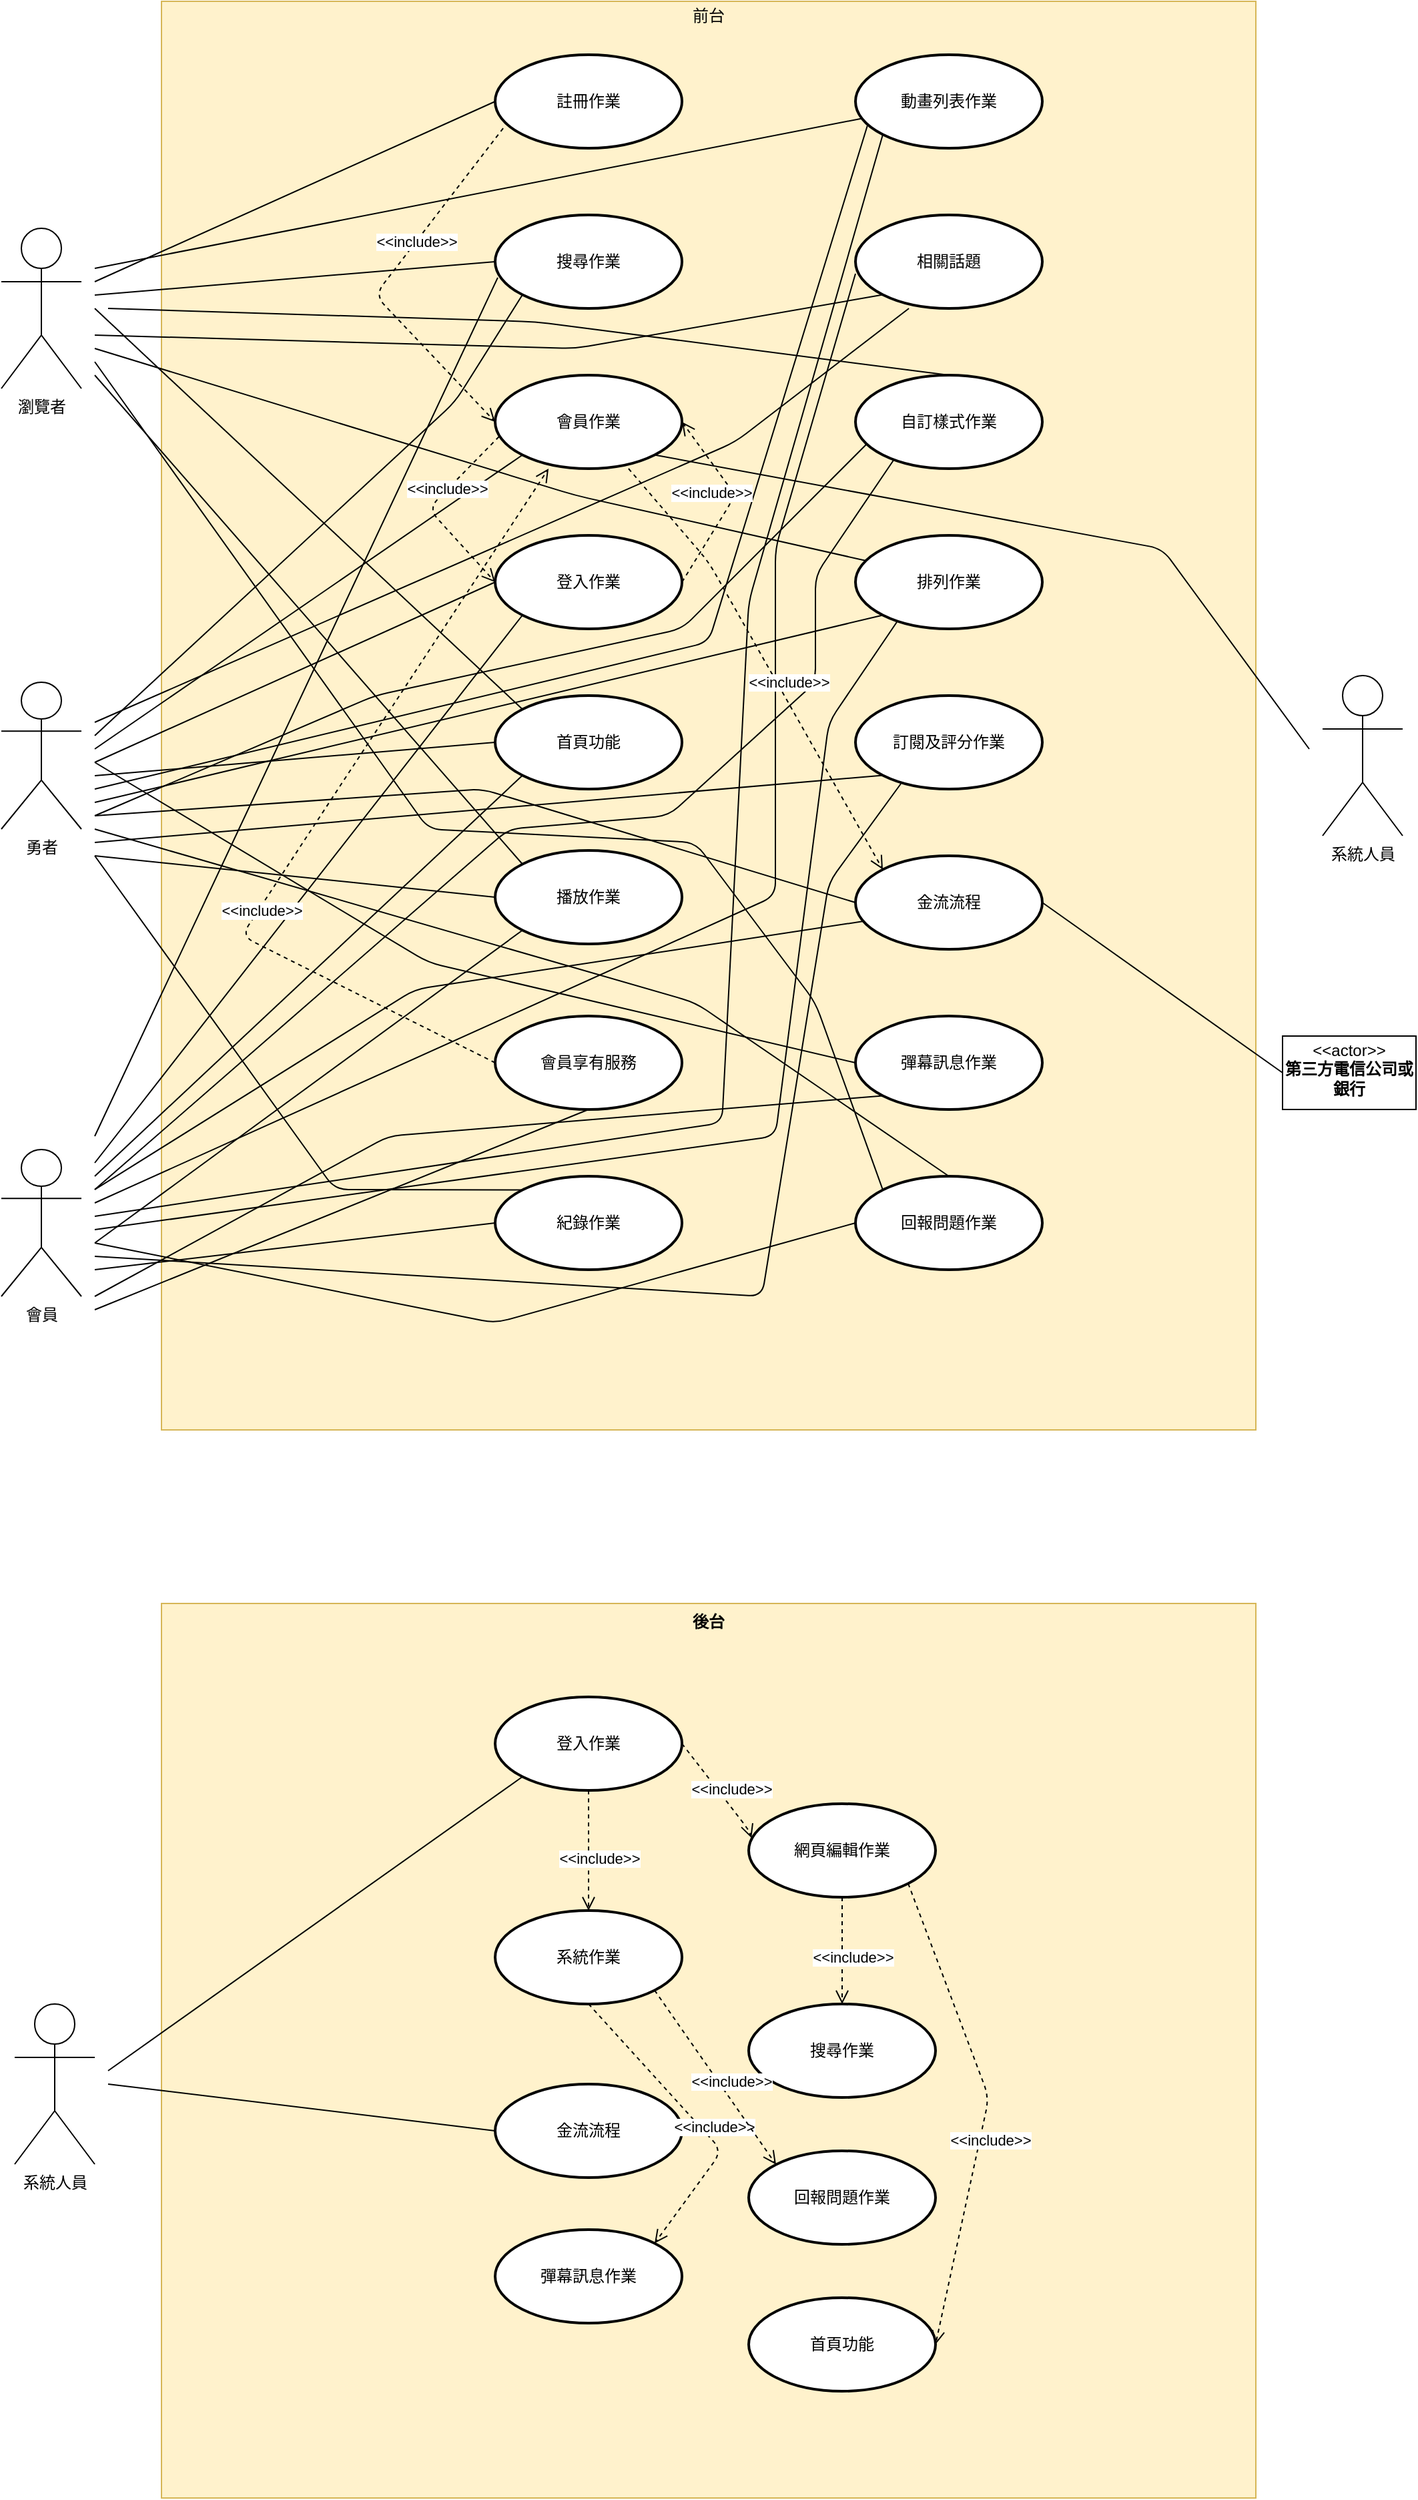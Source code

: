 <mxfile version="20.0.1" type="device"><diagram id="F3WB5YDel7c3edouXfug" name="第1頁"><mxGraphModel dx="2012" dy="662" grid="1" gridSize="10" guides="1" tooltips="1" connect="1" arrows="1" fold="1" page="1" pageScale="1" pageWidth="827" pageHeight="1169" math="0" shadow="0"><root><mxCell id="0"/><mxCell id="1" parent="0"/><mxCell id="QY_cZ6DShhvEoVotdH_t-108" value="後台" style="shape=rect;html=1;verticalAlign=top;fontStyle=1;whiteSpace=wrap;align=center;fillColor=#fff2cc;strokeColor=#d6b656;" parent="1" vertex="1"><mxGeometry x="-450" y="1400" width="820" height="670" as="geometry"/></mxCell><mxCell id="QY_cZ6DShhvEoVotdH_t-85" value="&lt;p style=&quot;margin:0px;margin-top:4px;text-align:center;&quot;&gt;前台&lt;/p&gt;" style="shape=rect;html=1;overflow=fill;html=1;whiteSpace=wrap;align=center;fillColor=#fff2cc;strokeColor=#d6b656;" parent="1" vertex="1"><mxGeometry x="-450" y="200" width="820" height="1070" as="geometry"/></mxCell><mxCell id="QY_cZ6DShhvEoVotdH_t-1" value="註冊作業" style="ellipse;whiteSpace=wrap;html=1;" parent="1" vertex="1"><mxGeometry x="-200" y="240" width="140" height="70" as="geometry"/></mxCell><mxCell id="QY_cZ6DShhvEoVotdH_t-2" value="登入作業" style="ellipse;whiteSpace=wrap;html=1;" parent="1" vertex="1"><mxGeometry x="-200" y="600" width="140" height="70" as="geometry"/></mxCell><mxCell id="QY_cZ6DShhvEoVotdH_t-3" value="會員作業" style="ellipse;whiteSpace=wrap;html=1;" parent="1" vertex="1"><mxGeometry x="-200" y="480" width="140" height="70" as="geometry"/></mxCell><mxCell id="QY_cZ6DShhvEoVotdH_t-4" value="播放作業" style="ellipse;whiteSpace=wrap;html=1;" parent="1" vertex="1"><mxGeometry x="-200" y="720" width="140" height="70" as="geometry"/></mxCell><mxCell id="QY_cZ6DShhvEoVotdH_t-5" value="搜尋作業" style="ellipse;whiteSpace=wrap;html=1;" parent="1" vertex="1"><mxGeometry x="-200" y="360" width="140" height="70" as="geometry"/></mxCell><mxCell id="QY_cZ6DShhvEoVotdH_t-6" value="相關話題" style="ellipse;whiteSpace=wrap;html=1;" parent="1" vertex="1"><mxGeometry x="70" y="360" width="140" height="70" as="geometry"/></mxCell><mxCell id="QY_cZ6DShhvEoVotdH_t-7" value="自訂樣式作業" style="ellipse;whiteSpace=wrap;html=1;" parent="1" vertex="1"><mxGeometry x="70" y="480" width="140" height="70" as="geometry"/></mxCell><mxCell id="QY_cZ6DShhvEoVotdH_t-8" value="排列作業" style="ellipse;whiteSpace=wrap;html=1;" parent="1" vertex="1"><mxGeometry x="70" y="600" width="140" height="70" as="geometry"/></mxCell><mxCell id="QY_cZ6DShhvEoVotdH_t-9" value="動畫列表作業" style="ellipse;whiteSpace=wrap;html=1;" parent="1" vertex="1"><mxGeometry x="70" y="240" width="140" height="70" as="geometry"/></mxCell><mxCell id="QY_cZ6DShhvEoVotdH_t-10" value="回報問題作業" style="ellipse;whiteSpace=wrap;html=1;strokeWidth=2;" parent="1" vertex="1"><mxGeometry x="70" y="1080" width="140" height="70" as="geometry"/></mxCell><mxCell id="QY_cZ6DShhvEoVotdH_t-11" value="訂閱及評分作業" style="ellipse;whiteSpace=wrap;html=1;" parent="1" vertex="1"><mxGeometry x="70" y="720" width="140" height="70" as="geometry"/></mxCell><mxCell id="QY_cZ6DShhvEoVotdH_t-12" value="紀錄作業" style="ellipse;whiteSpace=wrap;html=1;strokeWidth=2;" parent="1" vertex="1"><mxGeometry x="-200" y="1080" width="140" height="70" as="geometry"/></mxCell><mxCell id="QY_cZ6DShhvEoVotdH_t-13" value="彈幕訊息作業" style="ellipse;whiteSpace=wrap;html=1;strokeWidth=2;" parent="1" vertex="1"><mxGeometry x="70" y="960" width="140" height="70" as="geometry"/></mxCell><mxCell id="QY_cZ6DShhvEoVotdH_t-15" value="會員享有服務" style="ellipse;whiteSpace=wrap;html=1;strokeWidth=2;" parent="1" vertex="1"><mxGeometry x="-200" y="960" width="140" height="70" as="geometry"/></mxCell><mxCell id="QY_cZ6DShhvEoVotdH_t-18" value="金流流程" style="ellipse;whiteSpace=wrap;html=1;" parent="1" vertex="1"><mxGeometry x="70" y="840" width="140" height="70" as="geometry"/></mxCell><mxCell id="QY_cZ6DShhvEoVotdH_t-21" value="瀏覽者" style="shape=umlActor;verticalLabelPosition=bottom;verticalAlign=top;html=1;" parent="1" vertex="1"><mxGeometry x="-570" y="370" width="60" height="120" as="geometry"/></mxCell><mxCell id="QY_cZ6DShhvEoVotdH_t-22" value="勇者" style="shape=umlActor;verticalLabelPosition=bottom;verticalAlign=top;html=1;" parent="1" vertex="1"><mxGeometry x="-570" y="710" width="60" height="110" as="geometry"/></mxCell><mxCell id="QY_cZ6DShhvEoVotdH_t-23" value="會員" style="shape=umlActor;verticalLabelPosition=bottom;verticalAlign=top;html=1;" parent="1" vertex="1"><mxGeometry x="-570" y="1060" width="60" height="110" as="geometry"/></mxCell><mxCell id="QY_cZ6DShhvEoVotdH_t-37" value="" style="endArrow=none;html=1;rounded=1;entryX=0;entryY=0.5;entryDx=0;entryDy=0;" parent="1" target="QY_cZ6DShhvEoVotdH_t-1" edge="1"><mxGeometry width="50" height="50" relative="1" as="geometry"><mxPoint x="-500" y="410" as="sourcePoint"/><mxPoint x="-420" y="400" as="targetPoint"/></mxGeometry></mxCell><mxCell id="QY_cZ6DShhvEoVotdH_t-38" value="" style="endArrow=none;html=1;rounded=1;entryX=0;entryY=0.5;entryDx=0;entryDy=0;" parent="1" target="QY_cZ6DShhvEoVotdH_t-2" edge="1"><mxGeometry width="50" height="50" relative="1" as="geometry"><mxPoint x="-500" y="770" as="sourcePoint"/><mxPoint x="-420" y="750" as="targetPoint"/></mxGeometry></mxCell><mxCell id="QY_cZ6DShhvEoVotdH_t-39" value="" style="endArrow=none;html=1;rounded=1;entryX=0;entryY=1;entryDx=0;entryDy=0;" parent="1" target="QY_cZ6DShhvEoVotdH_t-2" edge="1"><mxGeometry width="50" height="50" relative="1" as="geometry"><mxPoint x="-500" y="1070" as="sourcePoint"/><mxPoint x="-430" y="1020" as="targetPoint"/></mxGeometry></mxCell><mxCell id="QY_cZ6DShhvEoVotdH_t-41" value="" style="endArrow=none;html=1;rounded=1;entryX=0;entryY=1;entryDx=0;entryDy=0;" parent="1" target="QY_cZ6DShhvEoVotdH_t-3" edge="1"><mxGeometry width="50" height="50" relative="1" as="geometry"><mxPoint x="-500" y="760" as="sourcePoint"/><mxPoint x="-370" y="630" as="targetPoint"/></mxGeometry></mxCell><mxCell id="QY_cZ6DShhvEoVotdH_t-42" value="" style="endArrow=none;html=1;rounded=1;entryX=0;entryY=0;entryDx=0;entryDy=0;" parent="1" target="QY_cZ6DShhvEoVotdH_t-4" edge="1"><mxGeometry width="50" height="50" relative="1" as="geometry"><mxPoint x="-500" y="430" as="sourcePoint"/><mxPoint x="-440" y="410" as="targetPoint"/></mxGeometry></mxCell><mxCell id="QY_cZ6DShhvEoVotdH_t-44" value="" style="endArrow=none;html=1;rounded=1;entryX=0;entryY=0.5;entryDx=0;entryDy=0;" parent="1" target="QY_cZ6DShhvEoVotdH_t-4" edge="1"><mxGeometry width="50" height="50" relative="1" as="geometry"><mxPoint x="-500" y="780" as="sourcePoint"/><mxPoint x="-420" y="770" as="targetPoint"/></mxGeometry></mxCell><mxCell id="QY_cZ6DShhvEoVotdH_t-45" value="" style="endArrow=none;html=1;rounded=1;entryX=0;entryY=1;entryDx=0;entryDy=0;" parent="1" target="QY_cZ6DShhvEoVotdH_t-4" edge="1"><mxGeometry width="50" height="50" relative="1" as="geometry"><mxPoint x="-500" y="1080" as="sourcePoint"/><mxPoint x="-450" y="1040" as="targetPoint"/></mxGeometry></mxCell><mxCell id="QY_cZ6DShhvEoVotdH_t-46" value="" style="endArrow=none;html=1;rounded=1;entryX=0;entryY=0.5;entryDx=0;entryDy=0;" parent="1" target="QY_cZ6DShhvEoVotdH_t-5" edge="1"><mxGeometry width="50" height="50" relative="1" as="geometry"><mxPoint x="-500" y="420" as="sourcePoint"/><mxPoint x="-410" y="380" as="targetPoint"/></mxGeometry></mxCell><mxCell id="QY_cZ6DShhvEoVotdH_t-47" value="" style="endArrow=none;html=1;rounded=1;entryX=0;entryY=1;entryDx=0;entryDy=0;" parent="1" target="QY_cZ6DShhvEoVotdH_t-5" edge="1"><mxGeometry width="50" height="50" relative="1" as="geometry"><mxPoint x="-500" y="750" as="sourcePoint"/><mxPoint x="-450" y="700" as="targetPoint"/><Array as="points"><mxPoint x="-230" y="500"/></Array></mxGeometry></mxCell><mxCell id="QY_cZ6DShhvEoVotdH_t-48" value="" style="endArrow=none;html=1;rounded=1;entryX=0.014;entryY=0.671;entryDx=0;entryDy=0;entryPerimeter=0;" parent="1" target="QY_cZ6DShhvEoVotdH_t-5" edge="1"><mxGeometry width="50" height="50" relative="1" as="geometry"><mxPoint x="-500" y="1050" as="sourcePoint"/><mxPoint x="-450" y="1000" as="targetPoint"/></mxGeometry></mxCell><mxCell id="QY_cZ6DShhvEoVotdH_t-49" value="" style="endArrow=none;html=1;rounded=1;entryX=0;entryY=1;entryDx=0;entryDy=0;" parent="1" target="QY_cZ6DShhvEoVotdH_t-6" edge="1"><mxGeometry width="50" height="50" relative="1" as="geometry"><mxPoint x="-500" y="450" as="sourcePoint"/><mxPoint x="40" y="410" as="targetPoint"/><Array as="points"><mxPoint x="-140" y="460"/></Array></mxGeometry></mxCell><mxCell id="QY_cZ6DShhvEoVotdH_t-50" value="" style="endArrow=none;html=1;rounded=1;entryX=0.286;entryY=1;entryDx=0;entryDy=0;entryPerimeter=0;" parent="1" target="QY_cZ6DShhvEoVotdH_t-6" edge="1"><mxGeometry width="50" height="50" relative="1" as="geometry"><mxPoint x="-500" y="740" as="sourcePoint"/><mxPoint x="-450" y="690" as="targetPoint"/><Array as="points"><mxPoint x="-20" y="530"/></Array></mxGeometry></mxCell><mxCell id="QY_cZ6DShhvEoVotdH_t-51" value="" style="endArrow=none;html=1;rounded=1;entryX=0;entryY=0.629;entryDx=0;entryDy=0;entryPerimeter=0;" parent="1" target="QY_cZ6DShhvEoVotdH_t-6" edge="1"><mxGeometry width="50" height="50" relative="1" as="geometry"><mxPoint x="-500" y="1100" as="sourcePoint"/><mxPoint x="-420" y="1060" as="targetPoint"/><Array as="points"><mxPoint x="10" y="870"/><mxPoint x="10" y="610"/></Array></mxGeometry></mxCell><mxCell id="QY_cZ6DShhvEoVotdH_t-53" value="" style="endArrow=none;html=1;rounded=1;" parent="1" target="QY_cZ6DShhvEoVotdH_t-9" edge="1"><mxGeometry width="50" height="50" relative="1" as="geometry"><mxPoint x="-500" y="400" as="sourcePoint"/><mxPoint x="-360" y="370" as="targetPoint"/></mxGeometry></mxCell><mxCell id="QY_cZ6DShhvEoVotdH_t-55" value="" style="endArrow=none;html=1;rounded=1;entryX=0.064;entryY=0.757;entryDx=0;entryDy=0;entryPerimeter=0;" parent="1" target="QY_cZ6DShhvEoVotdH_t-9" edge="1"><mxGeometry width="50" height="50" relative="1" as="geometry"><mxPoint x="-500" y="790" as="sourcePoint"/><mxPoint x="-400" y="750" as="targetPoint"/><Array as="points"><mxPoint x="-40" y="680"/></Array></mxGeometry></mxCell><mxCell id="QY_cZ6DShhvEoVotdH_t-56" value="" style="endArrow=none;html=1;rounded=1;entryX=0;entryY=1;entryDx=0;entryDy=0;" parent="1" target="QY_cZ6DShhvEoVotdH_t-9" edge="1"><mxGeometry width="50" height="50" relative="1" as="geometry"><mxPoint x="-500" y="1110" as="sourcePoint"/><mxPoint x="-390" y="1070" as="targetPoint"/><Array as="points"><mxPoint x="-30" y="1040"/><mxPoint x="-10" y="650"/></Array></mxGeometry></mxCell><mxCell id="QY_cZ6DShhvEoVotdH_t-57" value="" style="endArrow=none;html=1;rounded=1;entryX=0.057;entryY=0.271;entryDx=0;entryDy=0;entryPerimeter=0;" parent="1" target="QY_cZ6DShhvEoVotdH_t-8" edge="1"><mxGeometry width="50" height="50" relative="1" as="geometry"><mxPoint x="-500" y="460" as="sourcePoint"/><mxPoint x="-420" y="430" as="targetPoint"/><Array as="points"><mxPoint x="-140" y="570"/></Array></mxGeometry></mxCell><mxCell id="QY_cZ6DShhvEoVotdH_t-58" value="" style="endArrow=none;html=1;rounded=1;entryX=0;entryY=1;entryDx=0;entryDy=0;" parent="1" target="QY_cZ6DShhvEoVotdH_t-8" edge="1"><mxGeometry width="50" height="50" relative="1" as="geometry"><mxPoint x="-500" y="800" as="sourcePoint"/><mxPoint x="-400" y="780" as="targetPoint"/></mxGeometry></mxCell><mxCell id="QY_cZ6DShhvEoVotdH_t-59" value="" style="endArrow=none;html=1;rounded=1;entryX=0.221;entryY=0.929;entryDx=0;entryDy=0;entryPerimeter=0;" parent="1" target="QY_cZ6DShhvEoVotdH_t-8" edge="1"><mxGeometry width="50" height="50" relative="1" as="geometry"><mxPoint x="-500" y="1120" as="sourcePoint"/><mxPoint x="-430" y="1100" as="targetPoint"/><Array as="points"><mxPoint x="10" y="1050"/><mxPoint x="50" y="740"/></Array></mxGeometry></mxCell><mxCell id="QY_cZ6DShhvEoVotdH_t-60" value="" style="endArrow=none;html=1;rounded=1;entryX=0.5;entryY=0;entryDx=0;entryDy=0;" parent="1" target="QY_cZ6DShhvEoVotdH_t-7" edge="1"><mxGeometry width="50" height="50" relative="1" as="geometry"><mxPoint x="-490" y="430" as="sourcePoint"/><mxPoint x="-40" y="440" as="targetPoint"/><Array as="points"><mxPoint x="-170" y="440"/></Array></mxGeometry></mxCell><mxCell id="QY_cZ6DShhvEoVotdH_t-61" value="" style="endArrow=none;html=1;rounded=1;entryX=0.057;entryY=0.743;entryDx=0;entryDy=0;entryPerimeter=0;" parent="1" target="QY_cZ6DShhvEoVotdH_t-7" edge="1"><mxGeometry width="50" height="50" relative="1" as="geometry"><mxPoint x="-500" y="810" as="sourcePoint"/><mxPoint x="-420" y="770" as="targetPoint"/><Array as="points"><mxPoint x="-290" y="720"/><mxPoint x="-60" y="670"/></Array></mxGeometry></mxCell><mxCell id="QY_cZ6DShhvEoVotdH_t-62" value="" style="endArrow=none;html=1;rounded=1;entryX=0.207;entryY=0.9;entryDx=0;entryDy=0;entryPerimeter=0;" parent="1" target="QY_cZ6DShhvEoVotdH_t-7" edge="1"><mxGeometry width="50" height="50" relative="1" as="geometry"><mxPoint x="-500" y="1090" as="sourcePoint"/><mxPoint x="-390" y="1040" as="targetPoint"/><Array as="points"><mxPoint x="-190" y="820"/><mxPoint x="-70" y="810"/><mxPoint x="40" y="710"/><mxPoint x="40" y="630"/></Array></mxGeometry></mxCell><mxCell id="QY_cZ6DShhvEoVotdH_t-63" value="" style="endArrow=none;html=1;rounded=1;entryX=0;entryY=0.5;entryDx=0;entryDy=0;" parent="1" target="QY_cZ6DShhvEoVotdH_t-10" edge="1"><mxGeometry width="50" height="50" relative="1" as="geometry"><mxPoint x="-500" y="1130" as="sourcePoint"/><mxPoint x="-350" y="1120" as="targetPoint"/><Array as="points"><mxPoint x="-200" y="1190"/></Array></mxGeometry></mxCell><mxCell id="QY_cZ6DShhvEoVotdH_t-64" value="" style="endArrow=none;html=1;rounded=1;entryX=0.5;entryY=0;entryDx=0;entryDy=0;" parent="1" target="QY_cZ6DShhvEoVotdH_t-10" edge="1"><mxGeometry width="50" height="50" relative="1" as="geometry"><mxPoint x="-500" y="820" as="sourcePoint"/><mxPoint x="-420" y="810" as="targetPoint"/><Array as="points"><mxPoint x="-50" y="950"/></Array></mxGeometry></mxCell><mxCell id="QY_cZ6DShhvEoVotdH_t-65" value="" style="endArrow=none;html=1;rounded=1;entryX=0;entryY=0;entryDx=0;entryDy=0;" parent="1" target="QY_cZ6DShhvEoVotdH_t-10" edge="1"><mxGeometry width="50" height="50" relative="1" as="geometry"><mxPoint x="-500" y="470" as="sourcePoint"/><mxPoint x="-360" y="480" as="targetPoint"/><Array as="points"><mxPoint x="-250" y="820"/><mxPoint x="-50" y="830"/><mxPoint x="40" y="950"/></Array></mxGeometry></mxCell><mxCell id="QY_cZ6DShhvEoVotdH_t-66" value="" style="endArrow=none;html=1;rounded=1;entryX=0;entryY=1;entryDx=0;entryDy=0;" parent="1" target="QY_cZ6DShhvEoVotdH_t-11" edge="1"><mxGeometry width="50" height="50" relative="1" as="geometry"><mxPoint x="-500" y="830" as="sourcePoint"/><mxPoint x="-390" y="800" as="targetPoint"/></mxGeometry></mxCell><mxCell id="QY_cZ6DShhvEoVotdH_t-67" value="" style="endArrow=none;html=1;rounded=1;entryX=0.243;entryY=0.943;entryDx=0;entryDy=0;entryPerimeter=0;" parent="1" target="QY_cZ6DShhvEoVotdH_t-11" edge="1"><mxGeometry width="50" height="50" relative="1" as="geometry"><mxPoint x="-500" y="1140" as="sourcePoint"/><mxPoint x="-430" y="1110" as="targetPoint"/><Array as="points"><mxPoint y="1170"/><mxPoint x="50" y="860"/></Array></mxGeometry></mxCell><mxCell id="QY_cZ6DShhvEoVotdH_t-68" value="" style="endArrow=none;html=1;rounded=1;entryX=0;entryY=0.5;entryDx=0;entryDy=0;" parent="1" target="QY_cZ6DShhvEoVotdH_t-12" edge="1"><mxGeometry width="50" height="50" relative="1" as="geometry"><mxPoint x="-500" y="1150" as="sourcePoint"/><mxPoint x="-430" y="1130" as="targetPoint"/></mxGeometry></mxCell><mxCell id="QY_cZ6DShhvEoVotdH_t-69" value="" style="endArrow=none;html=1;rounded=1;entryX=0;entryY=0;entryDx=0;entryDy=0;" parent="1" target="QY_cZ6DShhvEoVotdH_t-12" edge="1"><mxGeometry width="50" height="50" relative="1" as="geometry"><mxPoint x="-500" y="840" as="sourcePoint"/><mxPoint x="-440" y="830" as="targetPoint"/><Array as="points"><mxPoint x="-320" y="1090"/></Array></mxGeometry></mxCell><mxCell id="QY_cZ6DShhvEoVotdH_t-70" value="" style="endArrow=none;html=1;rounded=1;entryX=0;entryY=0.5;entryDx=0;entryDy=0;" parent="1" target="QY_cZ6DShhvEoVotdH_t-13" edge="1"><mxGeometry width="50" height="50" relative="1" as="geometry"><mxPoint x="-500" y="770" as="sourcePoint"/><mxPoint x="-410" y="780" as="targetPoint"/><Array as="points"><mxPoint x="-250" y="920"/></Array></mxGeometry></mxCell><mxCell id="QY_cZ6DShhvEoVotdH_t-71" value="" style="endArrow=none;html=1;rounded=1;entryX=0;entryY=1;entryDx=0;entryDy=0;" parent="1" target="QY_cZ6DShhvEoVotdH_t-13" edge="1"><mxGeometry width="50" height="50" relative="1" as="geometry"><mxPoint x="-500" y="1170" as="sourcePoint"/><mxPoint x="-410" y="1120" as="targetPoint"/><Array as="points"><mxPoint x="-280" y="1050"/></Array></mxGeometry></mxCell><mxCell id="QY_cZ6DShhvEoVotdH_t-72" value="" style="endArrow=none;html=1;rounded=1;entryX=0.5;entryY=1;entryDx=0;entryDy=0;" parent="1" target="QY_cZ6DShhvEoVotdH_t-15" edge="1"><mxGeometry width="50" height="50" relative="1" as="geometry"><mxPoint x="-500" y="1180" as="sourcePoint"/><mxPoint x="-410" y="1170" as="targetPoint"/></mxGeometry></mxCell><mxCell id="QY_cZ6DShhvEoVotdH_t-74" value="" style="endArrow=none;html=1;rounded=1;entryX=0;entryY=0.5;entryDx=0;entryDy=0;" parent="1" target="QY_cZ6DShhvEoVotdH_t-18" edge="1"><mxGeometry width="50" height="50" relative="1" as="geometry"><mxPoint x="-500" y="810" as="sourcePoint"/><mxPoint x="-390" y="840" as="targetPoint"/><Array as="points"><mxPoint x="-210" y="790"/></Array></mxGeometry></mxCell><mxCell id="QY_cZ6DShhvEoVotdH_t-75" value="" style="endArrow=none;html=1;rounded=1;entryX=0.043;entryY=0.7;entryDx=0;entryDy=0;entryPerimeter=0;" parent="1" target="QY_cZ6DShhvEoVotdH_t-18" edge="1"><mxGeometry width="50" height="50" relative="1" as="geometry"><mxPoint x="-500" y="1090" as="sourcePoint"/><mxPoint x="-380" y="1020" as="targetPoint"/><Array as="points"><mxPoint x="-260" y="940"/></Array></mxGeometry></mxCell><mxCell id="QY_cZ6DShhvEoVotdH_t-76" value="系統人員" style="shape=umlActor;verticalLabelPosition=bottom;verticalAlign=top;html=1;" parent="1" vertex="1"><mxGeometry x="420" y="705" width="60" height="120" as="geometry"/></mxCell><mxCell id="QY_cZ6DShhvEoVotdH_t-77" value="&amp;lt;&amp;lt;include&amp;gt;&amp;gt;" style="endArrow=open;endSize=8;dashed=1;html=1;rounded=1;exitX=0.043;exitY=0.786;exitDx=0;exitDy=0;exitPerimeter=0;entryX=0;entryY=0.5;entryDx=0;entryDy=0;" parent="1" source="QY_cZ6DShhvEoVotdH_t-1" target="QY_cZ6DShhvEoVotdH_t-3" edge="1"><mxGeometry x="-0.254" y="-1" width="160" relative="1" as="geometry"><mxPoint x="-260" y="310" as="sourcePoint"/><mxPoint x="-300" y="480" as="targetPoint"/><Array as="points"><mxPoint x="-290" y="420"/></Array><mxPoint x="1" as="offset"/></mxGeometry></mxCell><mxCell id="QY_cZ6DShhvEoVotdH_t-78" value="&amp;lt;&amp;lt;include&amp;gt;&amp;gt;" style="endArrow=open;endSize=8;dashed=1;html=1;rounded=1;exitX=0.021;exitY=0.657;exitDx=0;exitDy=0;exitPerimeter=0;entryX=0;entryY=0.5;entryDx=0;entryDy=0;" parent="1" source="QY_cZ6DShhvEoVotdH_t-3" target="QY_cZ6DShhvEoVotdH_t-2" edge="1"><mxGeometry x="-0.254" y="-1" width="160" relative="1" as="geometry"><mxPoint x="-220" y="520" as="sourcePoint"/><mxPoint x="-260" y="550" as="targetPoint"/><Array as="points"><mxPoint x="-250" y="580"/></Array><mxPoint x="1" as="offset"/></mxGeometry></mxCell><mxCell id="QY_cZ6DShhvEoVotdH_t-79" value="&amp;lt;&amp;lt;include&amp;gt;&amp;gt;" style="endArrow=open;endSize=8;dashed=1;html=1;rounded=1;exitX=1;exitY=0.5;exitDx=0;exitDy=0;entryX=1;entryY=0.5;entryDx=0;entryDy=0;" parent="1" source="QY_cZ6DShhvEoVotdH_t-2" target="QY_cZ6DShhvEoVotdH_t-3" edge="1"><mxGeometry x="-0.052" y="16" width="160" relative="1" as="geometry"><mxPoint x="22.94" y="510" as="sourcePoint"/><mxPoint x="20" y="619.01" as="targetPoint"/><Array as="points"><mxPoint x="-20" y="570"/></Array><mxPoint as="offset"/></mxGeometry></mxCell><mxCell id="QY_cZ6DShhvEoVotdH_t-80" value="&amp;lt;&amp;lt;include&amp;gt;&amp;gt;" style="endArrow=open;endSize=8;dashed=1;html=1;rounded=1;exitX=0;exitY=0.5;exitDx=0;exitDy=0;entryX=0.286;entryY=1;entryDx=0;entryDy=0;entryPerimeter=0;" parent="1" source="QY_cZ6DShhvEoVotdH_t-15" target="QY_cZ6DShhvEoVotdH_t-3" edge="1"><mxGeometry x="-0.254" y="-1" width="160" relative="1" as="geometry"><mxPoint x="-217.06" y="930" as="sourcePoint"/><mxPoint x="-220" y="1039.01" as="targetPoint"/><Array as="points"><mxPoint x="-390" y="900"/></Array><mxPoint x="1" as="offset"/></mxGeometry></mxCell><mxCell id="QY_cZ6DShhvEoVotdH_t-82" value="" style="endArrow=none;html=1;rounded=1;endSize=8;exitX=1;exitY=1;exitDx=0;exitDy=0;" parent="1" source="QY_cZ6DShhvEoVotdH_t-3" edge="1"><mxGeometry width="50" height="50" relative="1" as="geometry"><mxPoint x="360" y="810" as="sourcePoint"/><mxPoint x="410" y="760" as="targetPoint"/><Array as="points"><mxPoint x="300" y="610"/></Array></mxGeometry></mxCell><mxCell id="QY_cZ6DShhvEoVotdH_t-83" value="&amp;lt;&amp;lt;include&amp;gt;&amp;gt;" style="endArrow=open;endSize=8;dashed=1;html=1;rounded=1;exitX=0.714;exitY=1;exitDx=0;exitDy=0;entryX=0;entryY=0;entryDx=0;entryDy=0;exitPerimeter=0;" parent="1" source="QY_cZ6DShhvEoVotdH_t-3" target="QY_cZ6DShhvEoVotdH_t-18" edge="1"><mxGeometry x="0.121" y="8" width="160" relative="1" as="geometry"><mxPoint x="-50" y="645" as="sourcePoint"/><mxPoint x="-50" y="525" as="targetPoint"/><Array as="points"><mxPoint x="-40" y="620"/></Array><mxPoint as="offset"/></mxGeometry></mxCell><mxCell id="QY_cZ6DShhvEoVotdH_t-86" value="&lt;p style=&quot;margin:0px;margin-top:4px;text-align:center;&quot;&gt;&amp;lt;&amp;lt;actor&amp;gt;&amp;gt;&lt;br&gt;&lt;b&gt;第三方電信公司或銀行&lt;/b&gt;&lt;/p&gt;" style="shape=rect;html=1;overflow=fill;html=1;whiteSpace=wrap;align=center;" parent="1" vertex="1"><mxGeometry x="390" y="975" width="100" height="55" as="geometry"/></mxCell><mxCell id="QY_cZ6DShhvEoVotdH_t-87" value="" style="endArrow=none;html=1;rounded=1;endSize=8;exitX=1;exitY=0.5;exitDx=0;exitDy=0;entryX=0;entryY=0.5;entryDx=0;entryDy=0;" parent="1" source="QY_cZ6DShhvEoVotdH_t-18" target="QY_cZ6DShhvEoVotdH_t-86" edge="1"><mxGeometry width="50" height="50" relative="1" as="geometry"><mxPoint x="430" y="990" as="sourcePoint"/><mxPoint x="480" y="940" as="targetPoint"/></mxGeometry></mxCell><mxCell id="QY_cZ6DShhvEoVotdH_t-89" value="系統人員" style="shape=umlActor;verticalLabelPosition=bottom;verticalAlign=top;html=1;" parent="1" vertex="1"><mxGeometry x="-560" y="1700" width="60" height="120" as="geometry"/></mxCell><mxCell id="QY_cZ6DShhvEoVotdH_t-90" value="網頁編輯作業" style="ellipse;whiteSpace=wrap;html=1;strokeWidth=2;" parent="1" vertex="1"><mxGeometry x="-10" y="1550" width="140" height="70" as="geometry"/></mxCell><mxCell id="QY_cZ6DShhvEoVotdH_t-91" value="系統作業" style="ellipse;whiteSpace=wrap;html=1;strokeWidth=2;" parent="1" vertex="1"><mxGeometry x="-200" y="1630" width="140" height="70" as="geometry"/></mxCell><mxCell id="QY_cZ6DShhvEoVotdH_t-92" value="登入作業" style="ellipse;whiteSpace=wrap;html=1;strokeWidth=2;" parent="1" vertex="1"><mxGeometry x="-200" y="1470" width="140" height="70" as="geometry"/></mxCell><mxCell id="QY_cZ6DShhvEoVotdH_t-93" value="金流流程" style="ellipse;whiteSpace=wrap;html=1;strokeWidth=2;" parent="1" vertex="1"><mxGeometry x="-200" y="1760" width="140" height="70" as="geometry"/></mxCell><mxCell id="QY_cZ6DShhvEoVotdH_t-94" value="首頁功能" style="ellipse;whiteSpace=wrap;html=1;strokeWidth=2;" parent="1" vertex="1"><mxGeometry x="-10" y="1920" width="140" height="70" as="geometry"/></mxCell><mxCell id="QY_cZ6DShhvEoVotdH_t-95" value="彈幕訊息作業" style="ellipse;whiteSpace=wrap;html=1;strokeWidth=2;" parent="1" vertex="1"><mxGeometry x="-200" y="1869" width="140" height="70" as="geometry"/></mxCell><mxCell id="QY_cZ6DShhvEoVotdH_t-96" value="回報問題作業" style="ellipse;whiteSpace=wrap;html=1;strokeWidth=2;" parent="1" vertex="1"><mxGeometry x="-10" y="1810" width="140" height="70" as="geometry"/></mxCell><mxCell id="QY_cZ6DShhvEoVotdH_t-97" value="搜尋作業" style="ellipse;whiteSpace=wrap;html=1;strokeWidth=2;" parent="1" vertex="1"><mxGeometry x="-10" y="1700" width="140" height="70" as="geometry"/></mxCell><mxCell id="QY_cZ6DShhvEoVotdH_t-98" value="" style="endArrow=none;html=1;rounded=1;endSize=8;entryX=0;entryY=1;entryDx=0;entryDy=0;" parent="1" target="QY_cZ6DShhvEoVotdH_t-92" edge="1"><mxGeometry width="50" height="50" relative="1" as="geometry"><mxPoint x="-490" y="1750" as="sourcePoint"/><mxPoint x="-420" y="1740" as="targetPoint"/></mxGeometry></mxCell><mxCell id="QY_cZ6DShhvEoVotdH_t-99" value="&amp;lt;&amp;lt;include&amp;gt;&amp;gt;" style="endArrow=open;endSize=8;dashed=1;html=1;rounded=1;exitX=1;exitY=0.5;exitDx=0;exitDy=0;entryX=0.015;entryY=0.366;entryDx=0;entryDy=0;entryPerimeter=0;" parent="1" source="QY_cZ6DShhvEoVotdH_t-92" target="QY_cZ6DShhvEoVotdH_t-90" edge="1"><mxGeometry x="0.121" y="8" width="160" relative="1" as="geometry"><mxPoint x="-70.0" y="1499.75" as="sourcePoint"/><mxPoint x="120.543" y="1800.001" as="targetPoint"/><Array as="points"><mxPoint x="-9.96" y="1569.75"/></Array><mxPoint as="offset"/></mxGeometry></mxCell><mxCell id="QY_cZ6DShhvEoVotdH_t-103" value="&amp;lt;&amp;lt;include&amp;gt;&amp;gt;" style="endArrow=open;endSize=8;dashed=1;html=1;rounded=1;exitX=0.5;exitY=1;exitDx=0;exitDy=0;entryX=0.5;entryY=0;entryDx=0;entryDy=0;" parent="1" source="QY_cZ6DShhvEoVotdH_t-92" target="QY_cZ6DShhvEoVotdH_t-91" edge="1"><mxGeometry x="0.121" y="8" width="160" relative="1" as="geometry"><mxPoint x="-120.0" y="1559.38" as="sourcePoint"/><mxPoint x="-67.9" y="1630.0" as="targetPoint"/><Array as="points"><mxPoint x="-130" y="1580"/></Array><mxPoint as="offset"/></mxGeometry></mxCell><mxCell id="QY_cZ6DShhvEoVotdH_t-104" value="" style="endArrow=none;html=1;rounded=1;endSize=8;entryX=0;entryY=0.5;entryDx=0;entryDy=0;" parent="1" target="QY_cZ6DShhvEoVotdH_t-93" edge="1"><mxGeometry width="50" height="50" relative="1" as="geometry"><mxPoint x="-490" y="1760" as="sourcePoint"/><mxPoint x="-350" y="1760" as="targetPoint"/></mxGeometry></mxCell><mxCell id="QY_cZ6DShhvEoVotdH_t-105" value="&amp;lt;&amp;lt;include&amp;gt;&amp;gt;" style="endArrow=open;endSize=8;dashed=1;html=1;rounded=1;exitX=0.5;exitY=1;exitDx=0;exitDy=0;entryX=1;entryY=0;entryDx=0;entryDy=0;" parent="1" source="QY_cZ6DShhvEoVotdH_t-91" target="QY_cZ6DShhvEoVotdH_t-95" edge="1"><mxGeometry x="0.121" y="8" width="160" relative="1" as="geometry"><mxPoint x="10" y="1760" as="sourcePoint"/><mxPoint x="10" y="1850" as="targetPoint"/><Array as="points"><mxPoint x="-30" y="1810"/></Array><mxPoint as="offset"/></mxGeometry></mxCell><mxCell id="QY_cZ6DShhvEoVotdH_t-106" value="&amp;lt;&amp;lt;include&amp;gt;&amp;gt;" style="endArrow=open;endSize=8;dashed=1;html=1;rounded=1;exitX=1;exitY=1;exitDx=0;exitDy=0;entryX=0;entryY=0;entryDx=0;entryDy=0;" parent="1" source="QY_cZ6DShhvEoVotdH_t-91" target="QY_cZ6DShhvEoVotdH_t-96" edge="1"><mxGeometry x="0.121" y="8" width="160" relative="1" as="geometry"><mxPoint x="-40.43" y="1660" as="sourcePoint"/><mxPoint x="-40.43" y="1750" as="targetPoint"/><Array as="points"/><mxPoint as="offset"/></mxGeometry></mxCell><mxCell id="QY_cZ6DShhvEoVotdH_t-107" value="&amp;lt;&amp;lt;include&amp;gt;&amp;gt;" style="endArrow=open;endSize=8;dashed=1;html=1;rounded=1;exitX=0.5;exitY=1;exitDx=0;exitDy=0;entryX=0.5;entryY=0;entryDx=0;entryDy=0;" parent="1" source="QY_cZ6DShhvEoVotdH_t-90" target="QY_cZ6DShhvEoVotdH_t-97" edge="1"><mxGeometry x="0.121" y="8" width="160" relative="1" as="geometry"><mxPoint x="70.0" y="1630.0" as="sourcePoint"/><mxPoint x="122.1" y="1700.62" as="targetPoint"/><Array as="points"><mxPoint x="60" y="1660"/></Array><mxPoint as="offset"/></mxGeometry></mxCell><mxCell id="QY_cZ6DShhvEoVotdH_t-109" value="&amp;lt;&amp;lt;include&amp;gt;&amp;gt;" style="endArrow=open;endSize=8;dashed=1;html=1;rounded=1;exitX=1;exitY=1;exitDx=0;exitDy=0;entryX=1;entryY=0.5;entryDx=0;entryDy=0;" parent="1" source="QY_cZ6DShhvEoVotdH_t-90" target="QY_cZ6DShhvEoVotdH_t-94" edge="1"><mxGeometry x="0.121" y="8" width="160" relative="1" as="geometry"><mxPoint x="250" y="1689.38" as="sourcePoint"/><mxPoint x="302.1" y="1760" as="targetPoint"/><Array as="points"><mxPoint x="170" y="1770"/></Array><mxPoint as="offset"/></mxGeometry></mxCell><mxCell id="QY_cZ6DShhvEoVotdH_t-110" value="註冊作業" style="ellipse;whiteSpace=wrap;html=1;strokeWidth=2;" parent="1" vertex="1"><mxGeometry x="-200" y="240" width="140" height="70" as="geometry"/></mxCell><mxCell id="QY_cZ6DShhvEoVotdH_t-111" value="動畫列表作業" style="ellipse;whiteSpace=wrap;html=1;strokeWidth=2;" parent="1" vertex="1"><mxGeometry x="70" y="240" width="140" height="70" as="geometry"/></mxCell><mxCell id="QY_cZ6DShhvEoVotdH_t-112" value="搜尋作業" style="ellipse;whiteSpace=wrap;html=1;strokeWidth=2;" parent="1" vertex="1"><mxGeometry x="-200" y="360" width="140" height="70" as="geometry"/></mxCell><mxCell id="QY_cZ6DShhvEoVotdH_t-113" value="相關話題" style="ellipse;whiteSpace=wrap;html=1;strokeWidth=2;" parent="1" vertex="1"><mxGeometry x="70" y="360" width="140" height="70" as="geometry"/></mxCell><mxCell id="QY_cZ6DShhvEoVotdH_t-114" value="自訂樣式作業" style="ellipse;whiteSpace=wrap;html=1;strokeWidth=2;" parent="1" vertex="1"><mxGeometry x="70" y="480" width="140" height="70" as="geometry"/></mxCell><mxCell id="QY_cZ6DShhvEoVotdH_t-115" value="會員作業" style="ellipse;whiteSpace=wrap;html=1;strokeWidth=2;" parent="1" vertex="1"><mxGeometry x="-200" y="480" width="140" height="70" as="geometry"/></mxCell><mxCell id="QY_cZ6DShhvEoVotdH_t-116" value="登入作業" style="ellipse;whiteSpace=wrap;html=1;strokeWidth=2;" parent="1" vertex="1"><mxGeometry x="-200" y="600" width="140" height="70" as="geometry"/></mxCell><mxCell id="QY_cZ6DShhvEoVotdH_t-117" value="排列作業" style="ellipse;whiteSpace=wrap;html=1;strokeWidth=2;" parent="1" vertex="1"><mxGeometry x="70" y="600" width="140" height="70" as="geometry"/></mxCell><mxCell id="QY_cZ6DShhvEoVotdH_t-118" value="首頁功能" style="ellipse;whiteSpace=wrap;html=1;strokeWidth=2;" parent="1" vertex="1"><mxGeometry x="-200" y="720" width="140" height="70" as="geometry"/></mxCell><mxCell id="QY_cZ6DShhvEoVotdH_t-119" value="訂閱及評分作業" style="ellipse;whiteSpace=wrap;html=1;strokeWidth=2;" parent="1" vertex="1"><mxGeometry x="70" y="720" width="140" height="70" as="geometry"/></mxCell><mxCell id="QY_cZ6DShhvEoVotdH_t-120" value="金流流程" style="ellipse;whiteSpace=wrap;html=1;strokeWidth=2;" parent="1" vertex="1"><mxGeometry x="70" y="840" width="140" height="70" as="geometry"/></mxCell><mxCell id="yvmleruRjrBEZppQxKBx-1" value="播放作業" style="ellipse;whiteSpace=wrap;html=1;strokeWidth=2;" vertex="1" parent="1"><mxGeometry x="-200" y="836" width="140" height="70" as="geometry"/></mxCell><mxCell id="yvmleruRjrBEZppQxKBx-2" value="" style="endArrow=none;html=1;rounded=1;strokeColor=default;entryX=0;entryY=0.5;entryDx=0;entryDy=0;" edge="1" parent="1" target="yvmleruRjrBEZppQxKBx-1"><mxGeometry width="50" height="50" relative="1" as="geometry"><mxPoint x="-500" y="840" as="sourcePoint"/><mxPoint x="-410" y="820" as="targetPoint"/></mxGeometry></mxCell><mxCell id="yvmleruRjrBEZppQxKBx-3" value="" style="endArrow=none;html=1;rounded=1;strokeColor=default;entryX=0;entryY=0;entryDx=0;entryDy=0;" edge="1" parent="1" target="yvmleruRjrBEZppQxKBx-1"><mxGeometry width="50" height="50" relative="1" as="geometry"><mxPoint x="-500" y="480" as="sourcePoint"/><mxPoint x="-430" y="530" as="targetPoint"/></mxGeometry></mxCell><mxCell id="yvmleruRjrBEZppQxKBx-4" value="" style="endArrow=none;html=1;rounded=1;strokeColor=default;entryX=0;entryY=1;entryDx=0;entryDy=0;" edge="1" parent="1" target="yvmleruRjrBEZppQxKBx-1"><mxGeometry width="50" height="50" relative="1" as="geometry"><mxPoint x="-500" y="1130" as="sourcePoint"/><mxPoint x="-420" y="1070" as="targetPoint"/></mxGeometry></mxCell></root></mxGraphModel></diagram></mxfile>
